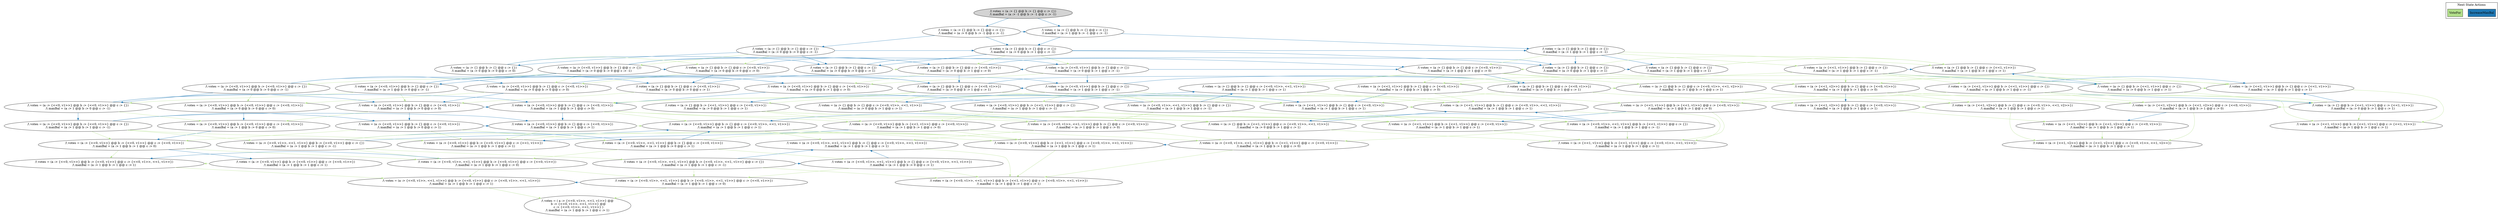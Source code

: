 strict digraph DiskGraph {
edge [colorscheme="paired12"]
nodesep=0.35;
subgraph cluster_graph {
color="white";
-1234107592102257273 [style = filled] [label="/\\ votes = (a :> {} @@ b :> {} @@ c :> {})
/\\ maxBal = (a :> -1 @@ b :> -1 @@ c :> -1)"]
-1234107592102257273 -> 1335006847451661811 [label="" color="2" fontcolor="2"];
1335006847451661811 [label="/\\ votes = (a :> {} @@ b :> {} @@ c :> {})
/\\ maxBal = (a :> 0 @@ b :> -1 @@ c :> -1)"];
-1234107592102257273 -> 1335006847451661811 [label="" color="2" fontcolor="2"];
1335006847451661811 -> -8726198105968755667 [label="" color="2" fontcolor="2"];
-8726198105968755667 [label="/\\ votes = (a :> {} @@ b :> {} @@ c :> {})
/\\ maxBal = (a :> 0 @@ b :> 0 @@ c :> -1)"];
-1234107592102257273 -> 1335006847451661811 [label="" color="2" fontcolor="2"];
-1234107592102257273 -> 3766215316247091395 [label="" color="2" fontcolor="2"];
3766215316247091395 [label="/\\ votes = (a :> {} @@ b :> {} @@ c :> {})
/\\ maxBal = (a :> 1 @@ b :> -1 @@ c :> -1)"];
-1234107592102257273 -> 3766215316247091395 [label="" color="2" fontcolor="2"];
1335006847451661811 -> -8726198105968755667 [label="" color="2" fontcolor="2"];
-1234107592102257273 -> 3766215316247091395 [label="" color="2" fontcolor="2"];
1335006847451661811 -> 3766215316247091395 [label="" color="2" fontcolor="2"];
-8726198105968755667 -> 5096934767148688171 [label="" color="3" fontcolor="3"];
5096934767148688171 [label="/\\ votes = (a :> {<<0, v1>>} @@ b :> {} @@ c :> {})
/\\ maxBal = (a :> 0 @@ b :> 0 @@ c :> -1)"];
1335006847451661811 -> -6907118533762440931 [label="" color="2" fontcolor="2"];
-6907118533762440931 [label="/\\ votes = (a :> {} @@ b :> {} @@ c :> {})
/\\ maxBal = (a :> 0 @@ b :> 1 @@ c :> -1)"];
-8726198105968755667 -> 5096934767148688171 [label="" color="3" fontcolor="3"];
-8726198105968755667 -> 5096934767148688171 [label="" color="3" fontcolor="3"];
-8726198105968755667 -> 5096934767148688171 [label="" color="3" fontcolor="3"];
-8726198105968755667 -> 6748444220165333353 [label="" color="2" fontcolor="2"];
6748444220165333353 [label="/\\ votes = (a :> {} @@ b :> {} @@ c :> {})
/\\ maxBal = (a :> 0 @@ b :> 0 @@ c :> 0)"];
1335006847451661811 -> -6907118533762440931 [label="" color="2" fontcolor="2"];
3766215316247091395 -> -6907118533762440931 [label="" color="2" fontcolor="2"];
-8726198105968755667 -> -7063077535016681873 [label="" color="3" fontcolor="3"];
-7063077535016681873 [label="/\\ votes = (a :> {} @@ b :> {} @@ c :> {<<0, v1>>})
/\\ maxBal = (a :> 0 @@ b :> 0 @@ c :> 0)"];
3766215316247091395 -> -6907118533762440931 [label="" color="2" fontcolor="2"];
-8726198105968755667 -> -7063077535016681873 [label="" color="3" fontcolor="3"];
3766215316247091395 -> 8114827095542562080 [label="" color="2" fontcolor="2"];
8114827095542562080 [label="/\\ votes = (a :> {} @@ b :> {} @@ c :> {})
/\\ maxBal = (a :> 1 @@ b :> 1 @@ c :> -1)"];
-8726198105968755667 -> -6907118533762440931 [label="" color="2" fontcolor="2"];
-8726198105968755667 -> -6907118533762440931 [label="" color="2" fontcolor="2"];
-8726198105968755667 -> 8891767047351385177 [label="" color="2" fontcolor="2"];
8891767047351385177 [label="/\\ votes = (a :> {} @@ b :> {} @@ c :> {})
/\\ maxBal = (a :> 0 @@ b :> 0 @@ c :> 1)"];
3766215316247091395 -> 8114827095542562080 [label="" color="2" fontcolor="2"];
-6907118533762440931 -> -7637358003260637418 [label="" color="3" fontcolor="3"];
-7637358003260637418 [label="/\\ votes = (a :> {<<0, v1>>} @@ b :> {} @@ c :> {})
/\\ maxBal = (a :> 0 @@ b :> 1 @@ c :> -1)"];
5096934767148688171 -> -560866251169016780 [label="" color="3" fontcolor="3"];
-560866251169016780 [label="/\\ votes = (a :> {<<0, v1>>} @@ b :> {<<0, v1>>} @@ c :> {})
/\\ maxBal = (a :> 0 @@ b :> 0 @@ c :> -1)"];
-6907118533762440931 -> -7637358003260637418 [label="" color="3" fontcolor="3"];
-6907118533762440931 -> 8891767047351385177 [label="" color="2" fontcolor="2"];
-6907118533762440931 -> 5567500347412062802 [label="" color="3" fontcolor="3"];
5567500347412062802 [label="/\\ votes = (a :> {} @@ b :> {} @@ c :> {<<0, v1>>})
/\\ maxBal = (a :> 0 @@ b :> 1 @@ c :> 0)"];
5096934767148688171 -> -7063077535016681873 [label="" color="2" fontcolor="2"];
5096934767148688171 -> 2555366524234058096 [label="" color="3" fontcolor="3"];
2555366524234058096 [label="/\\ votes = (a :> {<<0, v1>>} @@ b :> {} @@ c :> {<<0, v1>>})
/\\ maxBal = (a :> 0 @@ b :> 0 @@ c :> 0)"];
-6907118533762440931 -> 5567500347412062802 [label="" color="3" fontcolor="3"];
-6907118533762440931 -> 8114827095542562080 [label="" color="2" fontcolor="2"];
-6907118533762440931 -> -6062773692164546460 [label="" color="2" fontcolor="2"];
-6062773692164546460 [label="/\\ votes = (a :> {} @@ b :> {} @@ c :> {})
/\\ maxBal = (a :> 0 @@ b :> 1 @@ c :> 1)"];
5096934767148688171 -> 6951691325635132955 [label="" color="2" fontcolor="2"];
6951691325635132955 [label="/\\ votes = (a :> {<<0, v1>>} @@ b :> {} @@ c :> {})
/\\ maxBal = (a :> 1 @@ b :> 0 @@ c :> -1)"];
6748444220165333353 -> -7063077535016681873 [label="" color="3" fontcolor="3"];
6748444220165333353 -> -7063077535016681873 [label="" color="3" fontcolor="3"];
6748444220165333353 -> -7063077535016681873 [label="" color="3" fontcolor="3"];
5096934767148688171 -> -7637358003260637418 [label="" color="2" fontcolor="2"];
6748444220165333353 -> -7063077535016681873 [label="" color="3" fontcolor="3"];
5096934767148688171 -> 5567500347412062802 [label="" color="2" fontcolor="2"];
6748444220165333353 -> -7063077535016681873 [label="" color="3" fontcolor="3"];
6748444220165333353 -> -7063077535016681873 [label="" color="3" fontcolor="3"];
6748444220165333353 -> -7063077535016681873 [label="" color="3" fontcolor="3"];
6748444220165333353 -> -7063077535016681873 [label="" color="3" fontcolor="3"];
-7063077535016681873 -> 2555366524234058096 [label="" color="3" fontcolor="3"];
6748444220165333353 -> -7063077535016681873 [label="" color="3" fontcolor="3"];
-7063077535016681873 -> 2555366524234058096 [label="" color="3" fontcolor="3"];
6748444220165333353 -> -7063077535016681873 [label="" color="3" fontcolor="3"];
-7063077535016681873 -> 2555366524234058096 [label="" color="3" fontcolor="3"];
6748444220165333353 -> -7063077535016681873 [label="" color="3" fontcolor="3"];
-7063077535016681873 -> 2555366524234058096 [label="" color="3" fontcolor="3"];
6748444220165333353 -> -7063077535016681873 [label="" color="3" fontcolor="3"];
-7063077535016681873 -> 2555366524234058096 [label="" color="3" fontcolor="3"];
6748444220165333353 -> -7063077535016681873 [label="" color="3" fontcolor="3"];
-7063077535016681873 -> 2555366524234058096 [label="" color="3" fontcolor="3"];
6748444220165333353 -> -7063077535016681873 [label="" color="3" fontcolor="3"];
-7063077535016681873 -> 2555366524234058096 [label="" color="3" fontcolor="3"];
6748444220165333353 -> -7063077535016681873 [label="" color="3" fontcolor="3"];
-7063077535016681873 -> 2555366524234058096 [label="" color="3" fontcolor="3"];
6748444220165333353 -> -7063077535016681873 [label="" color="3" fontcolor="3"];
-7063077535016681873 -> 5567500347412062802 [label="" color="2" fontcolor="2"];
6748444220165333353 -> -7063077535016681873 [label="" color="3" fontcolor="3"];
6748444220165333353 -> -7063077535016681873 [label="" color="3" fontcolor="3"];
-7063077535016681873 -> 5567500347412062802 [label="" color="2" fontcolor="2"];
6748444220165333353 -> -7063077535016681873 [label="" color="3" fontcolor="3"];
6748444220165333353 -> -7063077535016681873 [label="" color="3" fontcolor="3"];
-7063077535016681873 -> -4956135382089407649 [label="" color="2" fontcolor="2"];
-4956135382089407649 [label="/\\ votes = (a :> {} @@ b :> {} @@ c :> {<<0, v1>>})
/\\ maxBal = (a :> 0 @@ b :> 0 @@ c :> 1)"];
6748444220165333353 -> -7063077535016681873 [label="" color="3" fontcolor="3"];
6748444220165333353 -> -7063077535016681873 [label="" color="3" fontcolor="3"];
6748444220165333353 -> -7063077535016681873 [label="" color="3" fontcolor="3"];
6748444220165333353 -> -7063077535016681873 [label="" color="3" fontcolor="3"];
6748444220165333353 -> 8891767047351385177 [label="" color="2" fontcolor="2"];
6748444220165333353 -> 8891767047351385177 [label="" color="2" fontcolor="2"];
8114827095542562080 -> -6062773692164546460 [label="" color="2" fontcolor="2"];
6748444220165333353 -> 8891767047351385177 [label="" color="2" fontcolor="2"];
8114827095542562080 -> 7678791574401334473 [label="" color="3" fontcolor="3"];
7678791574401334473 [label="/\\ votes = (a :> {} @@ b :> {} @@ c :> {<<0, v1>>})
/\\ maxBal = (a :> 1 @@ b :> 1 @@ c :> 0)"];
8891767047351385177 -> 5567500347412062802 [label="" color="3" fontcolor="3"];
8891767047351385177 -> 5567500347412062802 [label="" color="3" fontcolor="3"];
8891767047351385177 -> 5567500347412062802 [label="" color="3" fontcolor="3"];
8891767047351385177 -> 5567500347412062802 [label="" color="3" fontcolor="3"];
8114827095542562080 -> 7678791574401334473 [label="" color="3" fontcolor="3"];
8891767047351385177 -> 5567500347412062802 [label="" color="3" fontcolor="3"];
8891767047351385177 -> 5567500347412062802 [label="" color="3" fontcolor="3"];
8114827095542562080 -> -770962556709263691 [label="" color="3" fontcolor="3"];
-770962556709263691 [label="/\\ votes = (a :> {<<1, v1>>} @@ b :> {} @@ c :> {})
/\\ maxBal = (a :> 1 @@ b :> 1 @@ c :> -1)"];
8891767047351385177 -> 5567500347412062802 [label="" color="3" fontcolor="3"];
8891767047351385177 -> 5567500347412062802 [label="" color="3" fontcolor="3"];
8891767047351385177 -> 5567500347412062802 [label="" color="3" fontcolor="3"];
8891767047351385177 -> 5567500347412062802 [label="" color="3" fontcolor="3"];
8891767047351385177 -> 5567500347412062802 [label="" color="3" fontcolor="3"];
8114827095542562080 -> -770962556709263691 [label="" color="3" fontcolor="3"];
8891767047351385177 -> 5567500347412062802 [label="" color="3" fontcolor="3"];
8114827095542562080 -> -770962556709263691 [label="" color="3" fontcolor="3"];
8891767047351385177 -> 5567500347412062802 [label="" color="3" fontcolor="3"];
8891767047351385177 -> 5567500347412062802 [label="" color="3" fontcolor="3"];
8114827095542562080 -> -770962556709263691 [label="" color="3" fontcolor="3"];
8891767047351385177 -> 5567500347412062802 [label="" color="3" fontcolor="3"];
8114827095542562080 -> -8354314596280238337 [label="" color="2" fontcolor="2"];
-8354314596280238337 [label="/\\ votes = (a :> {} @@ b :> {} @@ c :> {})
/\\ maxBal = (a :> 1 @@ b :> 1 @@ c :> 1)"];
8891767047351385177 -> 5567500347412062802 [label="" color="3" fontcolor="3"];
8891767047351385177 -> -6062773692164546460 [label="" color="2" fontcolor="2"];
8891767047351385177 -> -6062773692164546460 [label="" color="2" fontcolor="2"];
8114827095542562080 -> 711241907961472362 [label="" color="3" fontcolor="3"];
711241907961472362 [label="/\\ votes = (a :> {} @@ b :> {} @@ c :> {<<1, v1>>})
/\\ maxBal = (a :> 1 @@ b :> 1 @@ c :> 1)"];
-7637358003260637418 -> 5567500347412062802 [label="" color="2" fontcolor="2"];
-7637358003260637418 -> 334757315390298091 [label="" color="3" fontcolor="3"];
334757315390298091 [label="/\\ votes = (a :> {<<0, v1>>} @@ b :> {} @@ c :> {<<0, v1>>})
/\\ maxBal = (a :> 0 @@ b :> 1 @@ c :> 0)"];
8114827095542562080 -> 711241907961472362 [label="" color="3" fontcolor="3"];
-7637358003260637418 -> -5710553212622167514 [label="" color="2" fontcolor="2"];
-5710553212622167514 [label="/\\ votes = (a :> {<<0, v1>>} @@ b :> {} @@ c :> {})
/\\ maxBal = (a :> 1 @@ b :> 1 @@ c :> -1)"];
-560866251169016780 -> 2555366524234058096 [label="" color="2" fontcolor="2"];
-560866251169016780 -> 8574368246797575593 [label="" color="3" fontcolor="3"];
8574368246797575593 [label="/\\ votes = (a :> {<<0, v1>>} @@ b :> {<<0, v1>>} @@ c :> {<<0, v1>>})
/\\ maxBal = (a :> 0 @@ b :> 0 @@ c :> 0)"];
-7637358003260637418 -> 7678791574401334473 [label="" color="2" fontcolor="2"];
-560866251169016780 -> -2380774339713054460 [label="" color="2" fontcolor="2"];
-2380774339713054460 [label="/\\ votes = (a :> {<<0, v1>>} @@ b :> {<<0, v1>>} @@ c :> {})
/\\ maxBal = (a :> 1 @@ b :> 0 @@ c :> -1)"];
5567500347412062802 -> 334757315390298091 [label="" color="3" fontcolor="3"];
5567500347412062802 -> 334757315390298091 [label="" color="3" fontcolor="3"];
5567500347412062802 -> 334757315390298091 [label="" color="3" fontcolor="3"];
5567500347412062802 -> 334757315390298091 [label="" color="3" fontcolor="3"];
-560866251169016780 -> -2380774339713054460 [label="" color="2" fontcolor="2"];
5567500347412062802 -> 7678791574401334473 [label="" color="2" fontcolor="2"];
-560866251169016780 -> 334757315390298091 [label="" color="2" fontcolor="2"];
5567500347412062802 -> 7746491898436861794 [label="" color="2" fontcolor="2"];
7746491898436861794 [label="/\\ votes = (a :> {} @@ b :> {} @@ c :> {<<0, v1>>})
/\\ maxBal = (a :> 0 @@ b :> 1 @@ c :> 1)"];
2555366524234058096 -> 8574368246797575593 [label="" color="3" fontcolor="3"];
2555366524234058096 -> 8574368246797575593 [label="" color="3" fontcolor="3"];
2555366524234058096 -> 8574368246797575593 [label="" color="3" fontcolor="3"];
2555366524234058096 -> 8574368246797575593 [label="" color="3" fontcolor="3"];
2555366524234058096 -> 411183363525465152 [label="" color="2" fontcolor="2"];
411183363525465152 [label="/\\ votes = (a :> {<<0, v1>>} @@ b :> {} @@ c :> {<<0, v1>>})
/\\ maxBal = (a :> 1 @@ b :> 0 @@ c :> 0)"];
-6062773692164546460 -> 7678791574401334473 [label="" color="3" fontcolor="3"];
-6062773692164546460 -> 7678791574401334473 [label="" color="3" fontcolor="3"];
-6062773692164546460 -> 7678791574401334473 [label="" color="3" fontcolor="3"];
-6062773692164546460 -> 7678791574401334473 [label="" color="3" fontcolor="3"];
2555366524234058096 -> 334757315390298091 [label="" color="2" fontcolor="2"];
2555366524234058096 -> 411183363525465152 [label="" color="2" fontcolor="2"];
-6062773692164546460 -> 7678791574401334473 [label="" color="3" fontcolor="3"];
-6062773692164546460 -> 7678791574401334473 [label="" color="3" fontcolor="3"];
-6062773692164546460 -> 7678791574401334473 [label="" color="3" fontcolor="3"];
-6062773692164546460 -> 7678791574401334473 [label="" color="3" fontcolor="3"];
6951691325635132955 -> -2380774339713054460 [label="" color="3" fontcolor="3"];
-6062773692164546460 -> -8354314596280238337 [label="" color="2" fontcolor="2"];
6951691325635132955 -> -4956135382089407649 [label="" color="2" fontcolor="2"];
-6062773692164546460 -> 711241907961472362 [label="" color="3" fontcolor="3"];
6951691325635132955 -> 411183363525465152 [label="" color="3" fontcolor="3"];
-6062773692164546460 -> 711241907961472362 [label="" color="3" fontcolor="3"];
6951691325635132955 -> -5710553212622167514 [label="" color="2" fontcolor="2"];
-6062773692164546460 -> 3318562412856228849 [label="" color="3" fontcolor="3"];
3318562412856228849 [label="/\\ votes = (a :> {} @@ b :> {<<1, v1>>} @@ c :> {})
/\\ maxBal = (a :> 0 @@ b :> 1 @@ c :> 1)"];
6951691325635132955 -> 7746491898436861794 [label="" color="2" fontcolor="2"];
-6062773692164546460 -> 3318562412856228849 [label="" color="3" fontcolor="3"];
-4956135382089407649 -> 411183363525465152 [label="" color="3" fontcolor="3"];
-4956135382089407649 -> 411183363525465152 [label="" color="3" fontcolor="3"];
-6062773692164546460 -> 3318562412856228849 [label="" color="3" fontcolor="3"];
-4956135382089407649 -> 411183363525465152 [label="" color="3" fontcolor="3"];
-4956135382089407649 -> 411183363525465152 [label="" color="3" fontcolor="3"];
-6062773692164546460 -> 3318562412856228849 [label="" color="3" fontcolor="3"];
7678791574401334473 -> 7488104089047486024 [label="" color="3" fontcolor="3"];
7488104089047486024 [label="/\\ votes = (a :> {<<1, v1>>} @@ b :> {} @@ c :> {<<0, v1>>})
/\\ maxBal = (a :> 1 @@ b :> 1 @@ c :> 0)"];
-4956135382089407649 -> 411183363525465152 [label="" color="3" fontcolor="3"];
-4956135382089407649 -> 411183363525465152 [label="" color="3" fontcolor="3"];
-4956135382089407649 -> 411183363525465152 [label="" color="3" fontcolor="3"];
-4956135382089407649 -> 411183363525465152 [label="" color="3" fontcolor="3"];
-4956135382089407649 -> 7746491898436861794 [label="" color="2" fontcolor="2"];
7678791574401334473 -> -1387517553001831744 [label="" color="3" fontcolor="3"];
-1387517553001831744 [label="/\\ votes = (a :> {<<1, v2>>} @@ b :> {} @@ c :> {<<0, v1>>})
/\\ maxBal = (a :> 1 @@ b :> 1 @@ c :> 0)"];
-4956135382089407649 -> 7746491898436861794 [label="" color="2" fontcolor="2"];
-770962556709263691 -> 3318562412856228849 [label="" color="2" fontcolor="2"];
7678791574401334473 -> 7488104089047486024 [label="" color="3" fontcolor="3"];
7678791574401334473 -> -1387517553001831744 [label="" color="3" fontcolor="3"];
7678791574401334473 -> 5499494410731987449 [label="" color="2" fontcolor="2"];
5499494410731987449 [label="/\\ votes = (a :> {} @@ b :> {} @@ c :> {<<0, v1>>})
/\\ maxBal = (a :> 1 @@ b :> 1 @@ c :> 1)"];
7678791574401334473 -> -4042019199915190327 [label="" color="3" fontcolor="3"];
-4042019199915190327 [label="/\\ votes = (a :> {} @@ b :> {} @@ c :> {<<0, v1>>, <<1, v1>>})
/\\ maxBal = (a :> 1 @@ b :> 1 @@ c :> 1)"];
-770962556709263691 -> 7488104089047486024 [label="" color="3" fontcolor="3"];
-770962556709263691 -> -1387517553001831744 [label="" color="3" fontcolor="3"];
-770962556709263691 -> -6300384271738888686 [label="" color="3" fontcolor="3"];
-6300384271738888686 [label="/\\ votes = (a :> {<<1, v1>>} @@ b :> {<<1, v1>>} @@ c :> {})
/\\ maxBal = (a :> 1 @@ b :> 1 @@ c :> -1)"];
7678791574401334473 -> 5526556837947161409 [label="" color="3" fontcolor="3"];
5526556837947161409 [label="/\\ votes = (a :> {} @@ b :> {} @@ c :> {<<0, v1>>, <<1, v2>>})
/\\ maxBal = (a :> 1 @@ b :> 1 @@ c :> 1)"];
-770962556709263691 -> 711241907961472362 [label="" color="2" fontcolor="2"];
-770962556709263691 -> 6053580061881540045 [label="" color="3" fontcolor="3"];
6053580061881540045 [label="/\\ votes = (a :> {<<1, v1>>} @@ b :> {} @@ c :> {<<1, v1>>})
/\\ maxBal = (a :> 1 @@ b :> 1 @@ c :> 1)"];
-8354314596280238337 -> 711241907961472362 [label="" color="3" fontcolor="3"];
-8354314596280238337 -> 711241907961472362 [label="" color="3" fontcolor="3"];
-8354314596280238337 -> 711241907961472362 [label="" color="3" fontcolor="3"];
-8354314596280238337 -> 711241907961472362 [label="" color="3" fontcolor="3"];
711241907961472362 -> 6053580061881540045 [label="" color="3" fontcolor="3"];
-8354314596280238337 -> 711241907961472362 [label="" color="3" fontcolor="3"];
-8354314596280238337 -> 711241907961472362 [label="" color="3" fontcolor="3"];
-8354314596280238337 -> 711241907961472362 [label="" color="3" fontcolor="3"];
-8354314596280238337 -> 711241907961472362 [label="" color="3" fontcolor="3"];
711241907961472362 -> 6053580061881540045 [label="" color="3" fontcolor="3"];
711241907961472362 -> 6053580061881540045 [label="" color="3" fontcolor="3"];
711241907961472362 -> 6053580061881540045 [label="" color="3" fontcolor="3"];
-8354314596280238337 -> 711241907961472362 [label="" color="3" fontcolor="3"];
-8354314596280238337 -> 711241907961472362 [label="" color="3" fontcolor="3"];
-8354314596280238337 -> 711241907961472362 [label="" color="3" fontcolor="3"];
-8354314596280238337 -> 711241907961472362 [label="" color="3" fontcolor="3"];
711241907961472362 -> 6053580061881540045 [label="" color="3" fontcolor="3"];
711241907961472362 -> 6053580061881540045 [label="" color="3" fontcolor="3"];
711241907961472362 -> 6053580061881540045 [label="" color="3" fontcolor="3"];
711241907961472362 -> 6053580061881540045 [label="" color="3" fontcolor="3"];
334757315390298091 -> 2479197813311032027 [label="" color="2" fontcolor="2"];
2479197813311032027 [label="/\\ votes = (a :> {<<0, v1>>} @@ b :> {} @@ c :> {<<0, v1>>})
/\\ maxBal = (a :> 1 @@ b :> 1 @@ c :> 0)"];
-8354314596280238337 -> 711241907961472362 [label="" color="3" fontcolor="3"];
-8354314596280238337 -> 711241907961472362 [label="" color="3" fontcolor="3"];
-8354314596280238337 -> 711241907961472362 [label="" color="3" fontcolor="3"];
-8354314596280238337 -> 711241907961472362 [label="" color="3" fontcolor="3"];
334757315390298091 -> 2479197813311032027 [label="" color="2" fontcolor="2"];
-5710553212622167514 -> 7746491898436861794 [label="" color="2" fontcolor="2"];
-8354314596280238337 -> 711241907961472362 [label="" color="3" fontcolor="3"];
-8354314596280238337 -> 711241907961472362 [label="" color="3" fontcolor="3"];
-5710553212622167514 -> 2479197813311032027 [label="" color="3" fontcolor="3"];
-8354314596280238337 -> 711241907961472362 [label="" color="3" fontcolor="3"];
-8354314596280238337 -> 711241907961472362 [label="" color="3" fontcolor="3"];
-8354314596280238337 -> 711241907961472362 [label="" color="3" fontcolor="3"];
-8354314596280238337 -> 711241907961472362 [label="" color="3" fontcolor="3"];
-8354314596280238337 -> 711241907961472362 [label="" color="3" fontcolor="3"];
-8354314596280238337 -> 711241907961472362 [label="" color="3" fontcolor="3"];
8574368246797575593 -> 5781754657996748953 [label="" color="2" fontcolor="2"];
5781754657996748953 [label="/\\ votes = (a :> {<<0, v1>>} @@ b :> {<<0, v1>>} @@ c :> {<<0, v1>>})
/\\ maxBal = (a :> 1 @@ b :> 0 @@ c :> 0)"];
8574368246797575593 -> 5781754657996748953 [label="" color="2" fontcolor="2"];
8574368246797575593 -> 5781754657996748953 [label="" color="2" fontcolor="2"];
-2380774339713054460 -> 411183363525465152 [label="" color="2" fontcolor="2"];
-2380774339713054460 -> 5781754657996748953 [label="" color="3" fontcolor="3"];
-2380774339713054460 -> 1030372327132239161 [label="" color="2" fontcolor="2"];
1030372327132239161 [label="/\\ votes = (a :> {<<0, v1>>} @@ b :> {<<0, v1>>} @@ c :> {})
/\\ maxBal = (a :> 1 @@ b :> 1 @@ c :> -1)"];
-2380774339713054460 -> 2479197813311032027 [label="" color="2" fontcolor="2"];
7746491898436861794 -> 2479197813311032027 [label="" color="3" fontcolor="3"];
7746491898436861794 -> 2479197813311032027 [label="" color="3" fontcolor="3"];
7746491898436861794 -> 2479197813311032027 [label="" color="3" fontcolor="3"];
7746491898436861794 -> 2479197813311032027 [label="" color="3" fontcolor="3"];
7746491898436861794 -> 5499494410731987449 [label="" color="2" fontcolor="2"];
7746491898436861794 -> -5237050260588162443 [label="" color="3" fontcolor="3"];
-5237050260588162443 [label="/\\ votes = (a :> {<<1, v1>>} @@ b :> {} @@ c :> {<<0, v1>>})
/\\ maxBal = (a :> 1 @@ b :> 1 @@ c :> 1)"];
7746491898436861794 -> -8034013982493864722 [label="" color="3" fontcolor="3"];
-8034013982493864722 [label="/\\ votes = (a :> {} @@ b :> {<<1, v1>>} @@ c :> {<<0, v1>>})
/\\ maxBal = (a :> 0 @@ b :> 1 @@ c :> 1)"];
7746491898436861794 -> -2290946114132178606 [label="" color="3" fontcolor="3"];
-2290946114132178606 [label="/\\ votes = (a :> {} @@ b :> {} @@ c :> {<<0, v1>>, <<1, v1>>})
/\\ maxBal = (a :> 0 @@ b :> 1 @@ c :> 1)"];
411183363525465152 -> 5781754657996748953 [label="" color="3" fontcolor="3"];
411183363525465152 -> 5781754657996748953 [label="" color="3" fontcolor="3"];
411183363525465152 -> 5781754657996748953 [label="" color="3" fontcolor="3"];
411183363525465152 -> 5781754657996748953 [label="" color="3" fontcolor="3"];
411183363525465152 -> 2479197813311032027 [label="" color="2" fontcolor="2"];
411183363525465152 -> -3094670717167761283 [label="" color="2" fontcolor="2"];
-3094670717167761283 [label="/\\ votes = (a :> {<<0, v1>>} @@ b :> {} @@ c :> {<<0, v1>>})
/\\ maxBal = (a :> 1 @@ b :> 0 @@ c :> 1)"];
3318562412856228849 -> 7488104089047486024 [label="" color="3" fontcolor="3"];
3318562412856228849 -> 7488104089047486024 [label="" color="3" fontcolor="3"];
3318562412856228849 -> 7488104089047486024 [label="" color="3" fontcolor="3"];
3318562412856228849 -> 7488104089047486024 [label="" color="3" fontcolor="3"];
3318562412856228849 -> -1387517553001831744 [label="" color="3" fontcolor="3"];
3318562412856228849 -> -1387517553001831744 [label="" color="3" fontcolor="3"];
3318562412856228849 -> -1387517553001831744 [label="" color="3" fontcolor="3"];
3318562412856228849 -> -1387517553001831744 [label="" color="3" fontcolor="3"];
-5710553212622167514 -> 4284603198681027606 [label="" color="3" fontcolor="3"];
4284603198681027606 [label="/\\ votes = (a :> {<<0, v1>>, <<1, v1>>} @@ b :> {} @@ c :> {})
/\\ maxBal = (a :> 1 @@ b :> 1 @@ c :> -1)"];
3318562412856228849 -> 711241907961472362 [label="" color="2" fontcolor="2"];
3318562412856228849 -> 6053580061881540045 [label="" color="3" fontcolor="3"];
-5710553212622167514 -> 5458478834688659882 [label="" color="3" fontcolor="3"];
5458478834688659882 [label="/\\ votes = (a :> {<<0, v1>>} @@ b :> {<<1, v1>>} @@ c :> {})
/\\ maxBal = (a :> 1 @@ b :> 1 @@ c :> -1)"];
3318562412856228849 -> 8345612867394732886 [label="" color="3" fontcolor="3"];
8345612867394732886 [label="/\\ votes = (a :> {} @@ b :> {<<1, v1>>} @@ c :> {<<1, v1>>})
/\\ maxBal = (a :> 0 @@ b :> 1 @@ c :> 1)"];
-5710553212622167514 -> 5499494410731987449 [label="" color="2" fontcolor="2"];
-5710553212622167514 -> -5237050260588162443 [label="" color="3" fontcolor="3"];
7488104089047486024 -> 2763425126188412815 [label="" color="3" fontcolor="3"];
2763425126188412815 [label="/\\ votes = (a :> {<<1, v1>>} @@ b :> {<<1, v1>>} @@ c :> {<<0, v1>>})
/\\ maxBal = (a :> 1 @@ b :> 1 @@ c :> 0)"];
-1387517553001831744 -> -2835100811759481551 [label="" color="3" fontcolor="3"];
-2835100811759481551 [label="/\\ votes = (a :> {<<1, v2>>} @@ b :> {<<1, v2>>} @@ c :> {<<0, v1>>})
/\\ maxBal = (a :> 1 @@ b :> 1 @@ c :> 0)"];
7488104089047486024 -> -5237050260588162443 [label="" color="2" fontcolor="2"];
-1387517553001831744 -> 4325663827696893693 [label="" color="2" fontcolor="2"];
4325663827696893693 [label="/\\ votes = (a :> {<<1, v2>>} @@ b :> {} @@ c :> {<<0, v1>>})
/\\ maxBal = (a :> 1 @@ b :> 1 @@ c :> 1)"];
7488104089047486024 -> -5039122186919569415 [label="" color="3" fontcolor="3"];
-5039122186919569415 [label="/\\ votes = (a :> {<<1, v1>>} @@ b :> {} @@ c :> {<<0, v1>>, <<1, v1>>})
/\\ maxBal = (a :> 1 @@ b :> 1 @@ c :> 1)"];
-1387517553001831744 -> 3937032412163314693 [label="" color="3" fontcolor="3"];
3937032412163314693 [label="/\\ votes = (a :> {<<1, v2>>} @@ b :> {} @@ c :> {<<0, v1>>, <<1, v2>>})
/\\ maxBal = (a :> 1 @@ b :> 1 @@ c :> 1)"];
5499494410731987449 -> -5237050260588162443 [label="" color="3" fontcolor="3"];
5499494410731987449 -> -5237050260588162443 [label="" color="3" fontcolor="3"];
-4042019199915190327 -> -5039122186919569415 [label="" color="3" fontcolor="3"];
5499494410731987449 -> -5237050260588162443 [label="" color="3" fontcolor="3"];
-4042019199915190327 -> -5039122186919569415 [label="" color="3" fontcolor="3"];
5499494410731987449 -> -5237050260588162443 [label="" color="3" fontcolor="3"];
-4042019199915190327 -> -5039122186919569415 [label="" color="3" fontcolor="3"];
-4042019199915190327 -> -5039122186919569415 [label="" color="3" fontcolor="3"];
5499494410731987449 -> 4325663827696893693 [label="" color="3" fontcolor="3"];
-4042019199915190327 -> -5039122186919569415 [label="" color="3" fontcolor="3"];
-4042019199915190327 -> -5039122186919569415 [label="" color="3" fontcolor="3"];
-4042019199915190327 -> -5039122186919569415 [label="" color="3" fontcolor="3"];
5499494410731987449 -> -5237050260588162443 [label="" color="3" fontcolor="3"];
5499494410731987449 -> -5237050260588162443 [label="" color="3" fontcolor="3"];
5499494410731987449 -> -5237050260588162443 [label="" color="3" fontcolor="3"];
5499494410731987449 -> -5237050260588162443 [label="" color="3" fontcolor="3"];
-4042019199915190327 -> -5039122186919569415 [label="" color="3" fontcolor="3"];
5499494410731987449 -> 4325663827696893693 [label="" color="3" fontcolor="3"];
-6300384271738888686 -> 8345612867394732886 [label="" color="2" fontcolor="2"];
-6300384271738888686 -> 2763425126188412815 [label="" color="3" fontcolor="3"];
5499494410731987449 -> -4042019199915190327 [label="" color="3" fontcolor="3"];
5499494410731987449 -> -4042019199915190327 [label="" color="3" fontcolor="3"];
5499494410731987449 -> -4042019199915190327 [label="" color="3" fontcolor="3"];
5499494410731987449 -> -4042019199915190327 [label="" color="3" fontcolor="3"];
-6300384271738888686 -> -2835100811759481551 [label="" color="3" fontcolor="3"];
5499494410731987449 -> 5526556837947161409 [label="" color="3" fontcolor="3"];
-6300384271738888686 -> 6053580061881540045 [label="" color="2" fontcolor="2"];
-6300384271738888686 -> 8633160468616204698 [label="" color="3" fontcolor="3"];
8633160468616204698 [label="/\\ votes = (a :> {<<1, v1>>} @@ b :> {<<1, v1>>} @@ c :> {<<1, v1>>})
/\\ maxBal = (a :> 1 @@ b :> 1 @@ c :> 1)"];
5526556837947161409 -> 3937032412163314693 [label="" color="3" fontcolor="3"];
5526556837947161409 -> 3937032412163314693 [label="" color="3" fontcolor="3"];
2479197813311032027 -> 7480465070543928862 [label="" color="3" fontcolor="3"];
7480465070543928862 [label="/\\ votes = (a :> {<<0, v1>>, <<1, v1>>} @@ b :> {} @@ c :> {<<0, v1>>})
/\\ maxBal = (a :> 1 @@ b :> 1 @@ c :> 0)"];
2479197813311032027 -> -4248784560155140041 [label="" color="3" fontcolor="3"];
-4248784560155140041 [label="/\\ votes = (a :> {<<0, v1>>} @@ b :> {<<1, v1>>} @@ c :> {<<0, v1>>})
/\\ maxBal = (a :> 1 @@ b :> 1 @@ c :> 0)"];
2479197813311032027 -> -946119651115297050 [label="" color="2" fontcolor="2"];
-946119651115297050 [label="/\\ votes = (a :> {<<0, v1>>} @@ b :> {} @@ c :> {<<0, v1>>})
/\\ maxBal = (a :> 1 @@ b :> 1 @@ c :> 1)"];
2479197813311032027 -> -5226806497171135965 [label="" color="3" fontcolor="3"];
-5226806497171135965 [label="/\\ votes = (a :> {<<0, v1>>} @@ b :> {} @@ c :> {<<0, v1>>, <<1, v1>>})
/\\ maxBal = (a :> 1 @@ b :> 1 @@ c :> 1)"];
5781754657996748953 -> -9185725530500045660 [label="" color="2" fontcolor="2"];
-9185725530500045660 [label="/\\ votes = (a :> {<<0, v1>>} @@ b :> {<<0, v1>>} @@ c :> {<<0, v1>>})
/\\ maxBal = (a :> 1 @@ b :> 1 @@ c :> 0)"];
5781754657996748953 -> -9185725530500045660 [label="" color="2" fontcolor="2"];
1030372327132239161 -> -3094670717167761283 [label="" color="2" fontcolor="2"];
1030372327132239161 -> -9185725530500045660 [label="" color="3" fontcolor="3"];
1030372327132239161 -> 5468650000541327868 [label="" color="3" fontcolor="3"];
5468650000541327868 [label="/\\ votes = (a :> {<<0, v1>>, <<1, v1>>} @@ b :> {<<0, v1>>} @@ c :> {})
/\\ maxBal = (a :> 1 @@ b :> 1 @@ c :> -1)"];
1030372327132239161 -> 5468650000541327868 [label="" color="3" fontcolor="3"];
1030372327132239161 -> 5468650000541327868 [label="" color="3" fontcolor="3"];
1030372327132239161 -> 5468650000541327868 [label="" color="3" fontcolor="3"];
1030372327132239161 -> -946119651115297050 [label="" color="2" fontcolor="2"];
6053580061881540045 -> 8633160468616204698 [label="" color="3" fontcolor="3"];
6053580061881540045 -> 8633160468616204698 [label="" color="3" fontcolor="3"];
6053580061881540045 -> 8633160468616204698 [label="" color="3" fontcolor="3"];
1030372327132239161 -> -2100233623148822868 [label="" color="3" fontcolor="3"];
-2100233623148822868 [label="/\\ votes = (a :> {<<0, v1>>} @@ b :> {<<0, v1>>} @@ c :> {<<1, v1>>})
/\\ maxBal = (a :> 1 @@ b :> 1 @@ c :> 1)"];
6053580061881540045 -> 8633160468616204698 [label="" color="3" fontcolor="3"];
1030372327132239161 -> -2100233623148822868 [label="" color="3" fontcolor="3"];
-5237050260588162443 -> 111069174976049428 [label="" color="3" fontcolor="3"];
111069174976049428 [label="/\\ votes = (a :> {<<1, v1>>} @@ b :> {<<1, v1>>} @@ c :> {<<0, v1>>})
/\\ maxBal = (a :> 1 @@ b :> 1 @@ c :> 1)"];
-8034013982493864722 -> -4248784560155140041 [label="" color="3" fontcolor="3"];
-8034013982493864722 -> -4248784560155140041 [label="" color="3" fontcolor="3"];
-8034013982493864722 -> -4248784560155140041 [label="" color="3" fontcolor="3"];
-5237050260588162443 -> 111069174976049428 [label="" color="3" fontcolor="3"];
-8034013982493864722 -> -4248784560155140041 [label="" color="3" fontcolor="3"];
-5237050260588162443 -> 111069174976049428 [label="" color="3" fontcolor="3"];
-5237050260588162443 -> 111069174976049428 [label="" color="3" fontcolor="3"];
-8034013982493864722 -> -5237050260588162443 [label="" color="2" fontcolor="2"];
-8034013982493864722 -> 111069174976049428 [label="" color="3" fontcolor="3"];
-5237050260588162443 -> -5039122186919569415 [label="" color="3" fontcolor="3"];
-5237050260588162443 -> -5039122186919569415 [label="" color="3" fontcolor="3"];
-8034013982493864722 -> -7079023919344744094 [label="" color="3" fontcolor="3"];
-7079023919344744094 [label="/\\ votes = (a :> {} @@ b :> {<<1, v1>>} @@ c :> {<<0, v1>>, <<1, v1>>})
/\\ maxBal = (a :> 0 @@ b :> 1 @@ c :> 1)"];
-5237050260588162443 -> -5039122186919569415 [label="" color="3" fontcolor="3"];
-5237050260588162443 -> -5039122186919569415 [label="" color="3" fontcolor="3"];
-2290946114132178606 -> 7480465070543928862 [label="" color="3" fontcolor="3"];
-3094670717167761283 -> -9185725530500045660 [label="" color="3" fontcolor="3"];
-2290946114132178606 -> 7480465070543928862 [label="" color="3" fontcolor="3"];
-3094670717167761283 -> -9185725530500045660 [label="" color="3" fontcolor="3"];
-2290946114132178606 -> 7480465070543928862 [label="" color="3" fontcolor="3"];
-3094670717167761283 -> -9185725530500045660 [label="" color="3" fontcolor="3"];
-2290946114132178606 -> 7480465070543928862 [label="" color="3" fontcolor="3"];
-3094670717167761283 -> -9185725530500045660 [label="" color="3" fontcolor="3"];
-2290946114132178606 -> -4042019199915190327 [label="" color="2" fontcolor="2"];
-2290946114132178606 -> -5039122186919569415 [label="" color="3" fontcolor="3"];
-3094670717167761283 -> -8023840590779040584 [label="" color="3" fontcolor="3"];
-8023840590779040584 [label="/\\ votes = (a :> {<<0, v1>>, <<1, v1>>} @@ b :> {} @@ c :> {<<0, v1>>})
/\\ maxBal = (a :> 1 @@ b :> 0 @@ c :> 1)"];
-2290946114132178606 -> -7079023919344744094 [label="" color="3" fontcolor="3"];
4284603198681027606 -> -2290946114132178606 [label="" color="2" fontcolor="2"];
4284603198681027606 -> 7480465070543928862 [label="" color="3" fontcolor="3"];
-3094670717167761283 -> -8023840590779040584 [label="" color="3" fontcolor="3"];
-3094670717167761283 -> -946119651115297050 [label="" color="2" fontcolor="2"];
4284603198681027606 -> 5081003817785562150 [label="" color="3" fontcolor="3"];
5081003817785562150 [label="/\\ votes = (a :> {<<0, v1>>, <<1, v1>>} @@ b :> {<<1, v1>>} @@ c :> {})
/\\ maxBal = (a :> 1 @@ b :> 1 @@ c :> -1)"];
-3094670717167761283 -> -2100233623148822868 [label="" color="3" fontcolor="3"];
-3094670717167761283 -> -2100233623148822868 [label="" color="3" fontcolor="3"];
4284603198681027606 -> -4042019199915190327 [label="" color="2" fontcolor="2"];
-3094670717167761283 -> -8023840590779040584 [label="" color="3" fontcolor="3"];
4284603198681027606 -> -5039122186919569415 [label="" color="3" fontcolor="3"];
-3094670717167761283 -> -8023840590779040584 [label="" color="3" fontcolor="3"];
5458478834688659882 -> -8034013982493864722 [label="" color="2" fontcolor="2"];
5458478834688659882 -> -4248784560155140041 [label="" color="3" fontcolor="3"];
8345612867394732886 -> 2763425126188412815 [label="" color="3" fontcolor="3"];
5458478834688659882 -> 5081003817785562150 [label="" color="3" fontcolor="3"];
8345612867394732886 -> 2763425126188412815 [label="" color="3" fontcolor="3"];
8345612867394732886 -> 2763425126188412815 [label="" color="3" fontcolor="3"];
8345612867394732886 -> 2763425126188412815 [label="" color="3" fontcolor="3"];
8345612867394732886 -> -2835100811759481551 [label="" color="3" fontcolor="3"];
8345612867394732886 -> -2835100811759481551 [label="" color="3" fontcolor="3"];
8345612867394732886 -> -2835100811759481551 [label="" color="3" fontcolor="3"];
8345612867394732886 -> -2835100811759481551 [label="" color="3" fontcolor="3"];
8345612867394732886 -> 6053580061881540045 [label="" color="2" fontcolor="2"];
8345612867394732886 -> 8633160468616204698 [label="" color="3" fontcolor="3"];
2763425126188412815 -> 111069174976049428 [label="" color="2" fontcolor="2"];
2763425126188412815 -> -3936167283762785000 [label="" color="3" fontcolor="3"];
-3936167283762785000 [label="/\\ votes = (a :> {<<1, v1>>} @@ b :> {<<1, v1>>} @@ c :> {<<0, v1>>, <<1, v1>>})
/\\ maxBal = (a :> 1 @@ b :> 1 @@ c :> 1)"];
-2835100811759481551 -> -39262991101750358 [label="" color="2" fontcolor="2"];
-39262991101750358 [label="/\\ votes = (a :> {<<1, v2>>} @@ b :> {<<1, v2>>} @@ c :> {<<0, v1>>})
/\\ maxBal = (a :> 1 @@ b :> 1 @@ c :> 1)"];
-2835100811759481551 -> 5038889968087406308 [label="" color="3" fontcolor="3"];
5038889968087406308 [label="/\\ votes = (a :> {<<1, v2>>} @@ b :> {<<1, v2>>} @@ c :> {<<0, v1>>, <<1, v2>>})
/\\ maxBal = (a :> 1 @@ b :> 1 @@ c :> 1)"];
4325663827696893693 -> -39262991101750358 [label="" color="3" fontcolor="3"];
4325663827696893693 -> 3937032412163314693 [label="" color="3" fontcolor="3"];
-5039122186919569415 -> -3936167283762785000 [label="" color="3" fontcolor="3"];
-5039122186919569415 -> -3936167283762785000 [label="" color="3" fontcolor="3"];
-5039122186919569415 -> -3936167283762785000 [label="" color="3" fontcolor="3"];
-5039122186919569415 -> -3936167283762785000 [label="" color="3" fontcolor="3"];
5458478834688659882 -> -5237050260588162443 [label="" color="2" fontcolor="2"];
5458478834688659882 -> 111069174976049428 [label="" color="3" fontcolor="3"];
3937032412163314693 -> 5038889968087406308 [label="" color="3" fontcolor="3"];
7480465070543928862 -> -2198558107508216315 [label="" color="3" fontcolor="3"];
-2198558107508216315 [label="/\\ votes = (a :> {<<0, v1>>, <<1, v1>>} @@ b :> {<<1, v1>>} @@ c :> {<<0, v1>>})
/\\ maxBal = (a :> 1 @@ b :> 1 @@ c :> 0)"];
-4248784560155140041 -> -2198558107508216315 [label="" color="3" fontcolor="3"];
-4248784560155140041 -> -2100233623148822868 [label="" color="2" fontcolor="2"];
-4248784560155140041 -> -4130338119620562786 [label="" color="3" fontcolor="3"];
-4130338119620562786 [label="/\\ votes = (a :> {<<0, v1>>} @@ b :> {<<1, v1>>} @@ c :> {<<0, v1>>, <<1, v1>>})
/\\ maxBal = (a :> 1 @@ b :> 1 @@ c :> 1)"];
7480465070543928862 -> -5226806497171135965 [label="" color="2" fontcolor="2"];
7480465070543928862 -> 3984527330783703562 [label="" color="3" fontcolor="3"];
3984527330783703562 [label="/\\ votes = (a :> {<<0, v1>>, <<1, v1>>} @@ b :> {} @@ c :> {<<0, v1>>, <<1, v1>>})
/\\ maxBal = (a :> 1 @@ b :> 1 @@ c :> 1)"];
-946119651115297050 -> -5226806497171135965 [label="" color="3" fontcolor="3"];
-946119651115297050 -> -5226806497171135965 [label="" color="3" fontcolor="3"];
-946119651115297050 -> -5226806497171135965 [label="" color="3" fontcolor="3"];
-5226806497171135965 -> 3984527330783703562 [label="" color="3" fontcolor="3"];
-946119651115297050 -> -5226806497171135965 [label="" color="3" fontcolor="3"];
-5226806497171135965 -> 3984527330783703562 [label="" color="3" fontcolor="3"];
-946119651115297050 -> -5226806497171135965 [label="" color="3" fontcolor="3"];
-5226806497171135965 -> 3984527330783703562 [label="" color="3" fontcolor="3"];
-946119651115297050 -> -5226806497171135965 [label="" color="3" fontcolor="3"];
-5226806497171135965 -> 3984527330783703562 [label="" color="3" fontcolor="3"];
-5226806497171135965 -> 3984527330783703562 [label="" color="3" fontcolor="3"];
-5226806497171135965 -> 3984527330783703562 [label="" color="3" fontcolor="3"];
-5226806497171135965 -> -4130338119620562786 [label="" color="3" fontcolor="3"];
-946119651115297050 -> -2100233623148822868 [label="" color="3" fontcolor="3"];
-5226806497171135965 -> -4130338119620562786 [label="" color="3" fontcolor="3"];
-946119651115297050 -> -2100233623148822868 [label="" color="3" fontcolor="3"];
-5226806497171135965 -> -4130338119620562786 [label="" color="3" fontcolor="3"];
-946119651115297050 -> -2100233623148822868 [label="" color="3" fontcolor="3"];
-5226806497171135965 -> -4130338119620562786 [label="" color="3" fontcolor="3"];
-946119651115297050 -> -2100233623148822868 [label="" color="3" fontcolor="3"];
-5226806497171135965 -> -4130338119620562786 [label="" color="3" fontcolor="3"];
-946119651115297050 -> -2100233623148822868 [label="" color="3" fontcolor="3"];
-5226806497171135965 -> -4130338119620562786 [label="" color="3" fontcolor="3"];
-946119651115297050 -> -2100233623148822868 [label="" color="3" fontcolor="3"];
-9185725530500045660 -> -1433568332411479073 [label="" color="3" fontcolor="3"];
-1433568332411479073 [label="/\\ votes = (a :> {<<0, v1>>, <<1, v1>>} @@ b :> {<<0, v1>>} @@ c :> {<<0, v1>>})
/\\ maxBal = (a :> 1 @@ b :> 1 @@ c :> 0)"];
-946119651115297050 -> -5226806497171135965 [label="" color="3" fontcolor="3"];
-946119651115297050 -> -5226806497171135965 [label="" color="3" fontcolor="3"];
-946119651115297050 -> -5226806497171135965 [label="" color="3" fontcolor="3"];
-9185725530500045660 -> -1433568332411479073 [label="" color="3" fontcolor="3"];
-946119651115297050 -> -5226806497171135965 [label="" color="3" fontcolor="3"];
-946119651115297050 -> -5226806497171135965 [label="" color="3" fontcolor="3"];
-9185725530500045660 -> -1433568332411479073 [label="" color="3" fontcolor="3"];
-946119651115297050 -> -5226806497171135965 [label="" color="3" fontcolor="3"];
-9185725530500045660 -> -1433568332411479073 [label="" color="3" fontcolor="3"];
-9185725530500045660 -> -6388761662896801217 [label="" color="2" fontcolor="2"];
-6388761662896801217 [label="/\\ votes = (a :> {<<0, v1>>} @@ b :> {<<0, v1>>} @@ c :> {<<0, v1>>})
/\\ maxBal = (a :> 1 @@ b :> 1 @@ c :> 1)"];
-9185725530500045660 -> -3762263378996411068 [label="" color="3" fontcolor="3"];
-3762263378996411068 [label="/\\ votes = (a :> {<<0, v1>>} @@ b :> {<<0, v1>>} @@ c :> {<<0, v1>>, <<1, v1>>})
/\\ maxBal = (a :> 1 @@ b :> 1 @@ c :> 1)"];
-9185725530500045660 -> -3762263378996411068 [label="" color="3" fontcolor="3"];
5468650000541327868 -> -8023840590779040584 [label="" color="2" fontcolor="2"];
5468650000541327868 -> -1433568332411479073 [label="" color="3" fontcolor="3"];
5468650000541327868 -> -3757750984400490027 [label="" color="3" fontcolor="3"];
-3757750984400490027 [label="/\\ votes = (a :> {<<0, v1>>, <<1, v1>>} @@ b :> {<<0, v1>>, <<1, v1>>} @@ c :> {})
/\\ maxBal = (a :> 1 @@ b :> 1 @@ c :> -1)"];
5468650000541327868 -> -3757750984400490027 [label="" color="3" fontcolor="3"];
5468650000541327868 -> -5226806497171135965 [label="" color="2" fontcolor="2"];
5468650000541327868 -> -4130338119620562786 [label="" color="3" fontcolor="3"];
5468650000541327868 -> -4130338119620562786 [label="" color="3" fontcolor="3"];
-2100233623148822868 -> -4130338119620562786 [label="" color="3" fontcolor="3"];
-2100233623148822868 -> -4130338119620562786 [label="" color="3" fontcolor="3"];
-2100233623148822868 -> -4130338119620562786 [label="" color="3" fontcolor="3"];
-2100233623148822868 -> -4130338119620562786 [label="" color="3" fontcolor="3"];
-2100233623148822868 -> -4130338119620562786 [label="" color="3" fontcolor="3"];
111069174976049428 -> -3936167283762785000 [label="" color="3" fontcolor="3"];
111069174976049428 -> -3936167283762785000 [label="" color="3" fontcolor="3"];
111069174976049428 -> -3936167283762785000 [label="" color="3" fontcolor="3"];
111069174976049428 -> -3936167283762785000 [label="" color="3" fontcolor="3"];
-7079023919344744094 -> -2198558107508216315 [label="" color="3" fontcolor="3"];
-2100233623148822868 -> -4130338119620562786 [label="" color="3" fontcolor="3"];
-7079023919344744094 -> -2198558107508216315 [label="" color="3" fontcolor="3"];
-7079023919344744094 -> -2198558107508216315 [label="" color="3" fontcolor="3"];
-7079023919344744094 -> -2198558107508216315 [label="" color="3" fontcolor="3"];
-7079023919344744094 -> -5039122186919569415 [label="" color="2" fontcolor="2"];
-2100233623148822868 -> -4130338119620562786 [label="" color="3" fontcolor="3"];
-2100233623148822868 -> -4130338119620562786 [label="" color="3" fontcolor="3"];
-7079023919344744094 -> -3936167283762785000 [label="" color="3" fontcolor="3"];
-8023840590779040584 -> -1433568332411479073 [label="" color="3" fontcolor="3"];
-8023840590779040584 -> -1433568332411479073 [label="" color="3" fontcolor="3"];
-8023840590779040584 -> -1433568332411479073 [label="" color="3" fontcolor="3"];
-8023840590779040584 -> -1433568332411479073 [label="" color="3" fontcolor="3"];
-8023840590779040584 -> -5226806497171135965 [label="" color="2" fontcolor="2"];
-8023840590779040584 -> -4130338119620562786 [label="" color="3" fontcolor="3"];
-8023840590779040584 -> -4130338119620562786 [label="" color="3" fontcolor="3"];
-8023840590779040584 -> 1195936799216282769 [label="" color="3" fontcolor="3"];
1195936799216282769 [label="/\\ votes = (a :> {<<0, v1>>, <<1, v1>>} @@ b :> {} @@ c :> {<<0, v1>>, <<1, v1>>})
/\\ maxBal = (a :> 1 @@ b :> 0 @@ c :> 1)"];
-2100233623148822868 -> -4130338119620562786 [label="" color="3" fontcolor="3"];
-2100233623148822868 -> -4130338119620562786 [label="" color="3" fontcolor="3"];
-2100233623148822868 -> -4130338119620562786 [label="" color="3" fontcolor="3"];
-2100233623148822868 -> -4130338119620562786 [label="" color="3" fontcolor="3"];
-8023840590779040584 -> 1195936799216282769 [label="" color="3" fontcolor="3"];
-39262991101750358 -> 5038889968087406308 [label="" color="3" fontcolor="3"];
-2198558107508216315 -> -4130338119620562786 [label="" color="2" fontcolor="2"];
-2198558107508216315 -> -2154988749153753799 [label="" color="3" fontcolor="3"];
-2154988749153753799 [label="/\\ votes = (a :> {<<0, v1>>, <<1, v1>>} @@ b :> {<<1, v1>>} @@ c :> {<<0, v1>>, <<1, v1>>})
/\\ maxBal = (a :> 1 @@ b :> 1 @@ c :> 1)"];
-4130338119620562786 -> -2154988749153753799 [label="" color="3" fontcolor="3"];
-4130338119620562786 -> -2154988749153753799 [label="" color="3" fontcolor="3"];
-4130338119620562786 -> -2154988749153753799 [label="" color="3" fontcolor="3"];
-4130338119620562786 -> -2154988749153753799 [label="" color="3" fontcolor="3"];
-4130338119620562786 -> -2154988749153753799 [label="" color="3" fontcolor="3"];
-4130338119620562786 -> -2154988749153753799 [label="" color="3" fontcolor="3"];
5081003817785562150 -> -7079023919344744094 [label="" color="2" fontcolor="2"];
5081003817785562150 -> -2198558107508216315 [label="" color="3" fontcolor="3"];
3984527330783703562 -> -2154988749153753799 [label="" color="3" fontcolor="3"];
5081003817785562150 -> -5039122186919569415 [label="" color="2" fontcolor="2"];
3984527330783703562 -> -2154988749153753799 [label="" color="3" fontcolor="3"];
3984527330783703562 -> -2154988749153753799 [label="" color="3" fontcolor="3"];
3984527330783703562 -> -2154988749153753799 [label="" color="3" fontcolor="3"];
3984527330783703562 -> -2154988749153753799 [label="" color="3" fontcolor="3"];
3984527330783703562 -> -2154988749153753799 [label="" color="3" fontcolor="3"];
-1433568332411479073 -> -6315251728299741349 [label="" color="3" fontcolor="3"];
-6315251728299741349 [label="/\\ votes = (a :> {<<0, v1>>, <<1, v1>>} @@ b :> {<<0, v1>>, <<1, v1>>} @@ c :> {<<0, v1>>})
/\\ maxBal = (a :> 1 @@ b :> 1 @@ c :> 0)"];
5081003817785562150 -> -3936167283762785000 [label="" color="3" fontcolor="3"];
-1433568332411479073 -> -6315251728299741349 [label="" color="3" fontcolor="3"];
-1433568332411479073 -> -3762263378996411068 [label="" color="2" fontcolor="2"];
-1433568332411479073 -> -8104077639696928320 [label="" color="3" fontcolor="3"];
-8104077639696928320 [label="/\\ votes = (a :> {<<0, v1>>, <<1, v1>>} @@ b :> {<<0, v1>>} @@ c :> {<<0, v1>>, <<1, v1>>})
/\\ maxBal = (a :> 1 @@ b :> 1 @@ c :> 1)"];
-6388761662896801217 -> -3762263378996411068 [label="" color="3" fontcolor="3"];
-6388761662896801217 -> -3762263378996411068 [label="" color="3" fontcolor="3"];
-6388761662896801217 -> -3762263378996411068 [label="" color="3" fontcolor="3"];
-6388761662896801217 -> -3762263378996411068 [label="" color="3" fontcolor="3"];
-6388761662896801217 -> -3762263378996411068 [label="" color="3" fontcolor="3"];
-1433568332411479073 -> -8104077639696928320 [label="" color="3" fontcolor="3"];
-6388761662896801217 -> -3762263378996411068 [label="" color="3" fontcolor="3"];
-6388761662896801217 -> -3762263378996411068 [label="" color="3" fontcolor="3"];
-6388761662896801217 -> -3762263378996411068 [label="" color="3" fontcolor="3"];
-6388761662896801217 -> -3762263378996411068 [label="" color="3" fontcolor="3"];
-3762263378996411068 -> -8104077639696928320 [label="" color="3" fontcolor="3"];
-3762263378996411068 -> -8104077639696928320 [label="" color="3" fontcolor="3"];
-3762263378996411068 -> -8104077639696928320 [label="" color="3" fontcolor="3"];
-3762263378996411068 -> -8104077639696928320 [label="" color="3" fontcolor="3"];
-3762263378996411068 -> -8104077639696928320 [label="" color="3" fontcolor="3"];
-3762263378996411068 -> -8104077639696928320 [label="" color="3" fontcolor="3"];
-3762263378996411068 -> -8104077639696928320 [label="" color="3" fontcolor="3"];
-3762263378996411068 -> -8104077639696928320 [label="" color="3" fontcolor="3"];
-3762263378996411068 -> -8104077639696928320 [label="" color="3" fontcolor="3"];
-3762263378996411068 -> -8104077639696928320 [label="" color="3" fontcolor="3"];
-3762263378996411068 -> -8104077639696928320 [label="" color="3" fontcolor="3"];
-3762263378996411068 -> -8104077639696928320 [label="" color="3" fontcolor="3"];
-3762263378996411068 -> -8104077639696928320 [label="" color="3" fontcolor="3"];
-3762263378996411068 -> -8104077639696928320 [label="" color="3" fontcolor="3"];
-3762263378996411068 -> -8104077639696928320 [label="" color="3" fontcolor="3"];
-6388761662896801217 -> -3762263378996411068 [label="" color="3" fontcolor="3"];
-6388761662896801217 -> -3762263378996411068 [label="" color="3" fontcolor="3"];
-6388761662896801217 -> -3762263378996411068 [label="" color="3" fontcolor="3"];
-6388761662896801217 -> -3762263378996411068 [label="" color="3" fontcolor="3"];
-6388761662896801217 -> -3762263378996411068 [label="" color="3" fontcolor="3"];
-6388761662896801217 -> -3762263378996411068 [label="" color="3" fontcolor="3"];
-6388761662896801217 -> -3762263378996411068 [label="" color="3" fontcolor="3"];
-6388761662896801217 -> -3762263378996411068 [label="" color="3" fontcolor="3"];
-6388761662896801217 -> -3762263378996411068 [label="" color="3" fontcolor="3"];
-3762263378996411068 -> -8104077639696928320 [label="" color="3" fontcolor="3"];
-3762263378996411068 -> -8104077639696928320 [label="" color="3" fontcolor="3"];
-3762263378996411068 -> -8104077639696928320 [label="" color="3" fontcolor="3"];
-6388761662896801217 -> -3762263378996411068 [label="" color="3" fontcolor="3"];
-6388761662896801217 -> -3762263378996411068 [label="" color="3" fontcolor="3"];
-6388761662896801217 -> -3762263378996411068 [label="" color="3" fontcolor="3"];
-6388761662896801217 -> -3762263378996411068 [label="" color="3" fontcolor="3"];
-6388761662896801217 -> -3762263378996411068 [label="" color="3" fontcolor="3"];
-6388761662896801217 -> -3762263378996411068 [label="" color="3" fontcolor="3"];
-3757750984400490027 -> 1195936799216282769 [label="" color="2" fontcolor="2"];
-3757750984400490027 -> -6315251728299741349 [label="" color="3" fontcolor="3"];
-3757750984400490027 -> 3984527330783703562 [label="" color="2" fontcolor="2"];
-3757750984400490027 -> -2154988749153753799 [label="" color="3" fontcolor="3"];
-3757750984400490027 -> -2154988749153753799 [label="" color="3" fontcolor="3"];
1195936799216282769 -> -6315251728299741349 [label="" color="3" fontcolor="3"];
1195936799216282769 -> -6315251728299741349 [label="" color="3" fontcolor="3"];
1195936799216282769 -> -6315251728299741349 [label="" color="3" fontcolor="3"];
1195936799216282769 -> -6315251728299741349 [label="" color="3" fontcolor="3"];
1195936799216282769 -> 3984527330783703562 [label="" color="2" fontcolor="2"];
1195936799216282769 -> -2154988749153753799 [label="" color="3" fontcolor="3"];
1195936799216282769 -> -2154988749153753799 [label="" color="3" fontcolor="3"];
-6315251728299741349 -> -8104077639696928320 [label="" color="2" fontcolor="2"];
-6315251728299741349 -> 6764905602926909498 [label="" color="3" fontcolor="3"];
6764905602926909498 [label="/\\ votes = ( a :> {<<0, v1>>, <<1, v1>>} @@
  b :> {<<0, v1>>, <<1, v1>>} @@
  c :> {<<0, v1>>, <<1, v1>>} )
/\\ maxBal = (a :> 1 @@ b :> 1 @@ c :> 1)"];
-6388761662896801217 -> -3762263378996411068 [label="" color="3" fontcolor="3"];
-6315251728299741349 -> 6764905602926909498 [label="" color="3" fontcolor="3"];
-6388761662896801217 -> -3762263378996411068 [label="" color="3" fontcolor="3"];
-6388761662896801217 -> -3762263378996411068 [label="" color="3" fontcolor="3"];
-8104077639696928320 -> 6764905602926909498 [label="" color="3" fontcolor="3"];
-8104077639696928320 -> 6764905602926909498 [label="" color="3" fontcolor="3"];
-8104077639696928320 -> 6764905602926909498 [label="" color="3" fontcolor="3"];
-8104077639696928320 -> 6764905602926909498 [label="" color="3" fontcolor="3"];
-8104077639696928320 -> 6764905602926909498 [label="" color="3" fontcolor="3"];
-8104077639696928320 -> 6764905602926909498 [label="" color="3" fontcolor="3"];
-8104077639696928320 -> 6764905602926909498 [label="" color="3" fontcolor="3"];
-8104077639696928320 -> 6764905602926909498 [label="" color="3" fontcolor="3"];
-8104077639696928320 -> 6764905602926909498 [label="" color="3" fontcolor="3"];
{rank = same; -1234107592102257273;}
{rank = same; 1335006847451661811;3766215316247091395;}
{rank = same; -6907118533762440931;8114827095542562080;-8726198105968755667;}
{rank = same; -7637358003260637418;711241907961472362;6748444220165333353;5096934767148688171;-6062773692164546460;-8354314596280238337;-7063077535016681873;5567500347412062802;7678791574401334473;-770962556709263691;8891767047351385177;}
{rank = same; 5499494410731987449;334757315390298091;5526556837947161409;-4042019199915190327;6053580061881540045;-1387517553001831744;6951691325635132955;-6300384271738888686;-5710553212622167514;-560866251169016780;7488104089047486024;7746491898436861794;3318562412856228849;2555366524234058096;-4956135382089407649;}
{rank = same; -2380774339713054460;-2835100811759481551;5458478834688659882;-5039122186919569415;8574368246797575593;-5237050260588162443;4284603198681027606;3937032412163314693;2763425126188412815;2479197813311032027;4325663827696893693;-2290946114132178606;8345612867394732886;-8034013982493864722;411183363525465152;}
{rank = same; -4248784560155140041;-5226806497171135965;5781754657996748953;7480465070543928862;1030372327132239161;-39262991101750358;-7079023919344744094;-3094670717167761283;-946119651115297050;5081003817785562150;111069174976049428;}
{rank = same; -2100233623148822868;-8023840590779040584;-9185725530500045660;3984527330783703562;-2198558107508216315;5468650000541327868;-4130338119620562786;}
{rank = same; -3757750984400490027;-6388761662896801217;-1433568332411479073;-3762263378996411068;1195936799216282769;}
{rank = same; -6315251728299741349;-8104077639696928320;}
}
subgraph cluster_legend {graph[style=bold];label = "Next State Actions" style="solid"
node [ labeljust="l" colorscheme="paired12" style=filled shape=record ]
IncreaseMaxBal [label="IncreaseMaxBal" fillcolor=2]
VoteFor [label="VoteFor" fillcolor=3]
}}